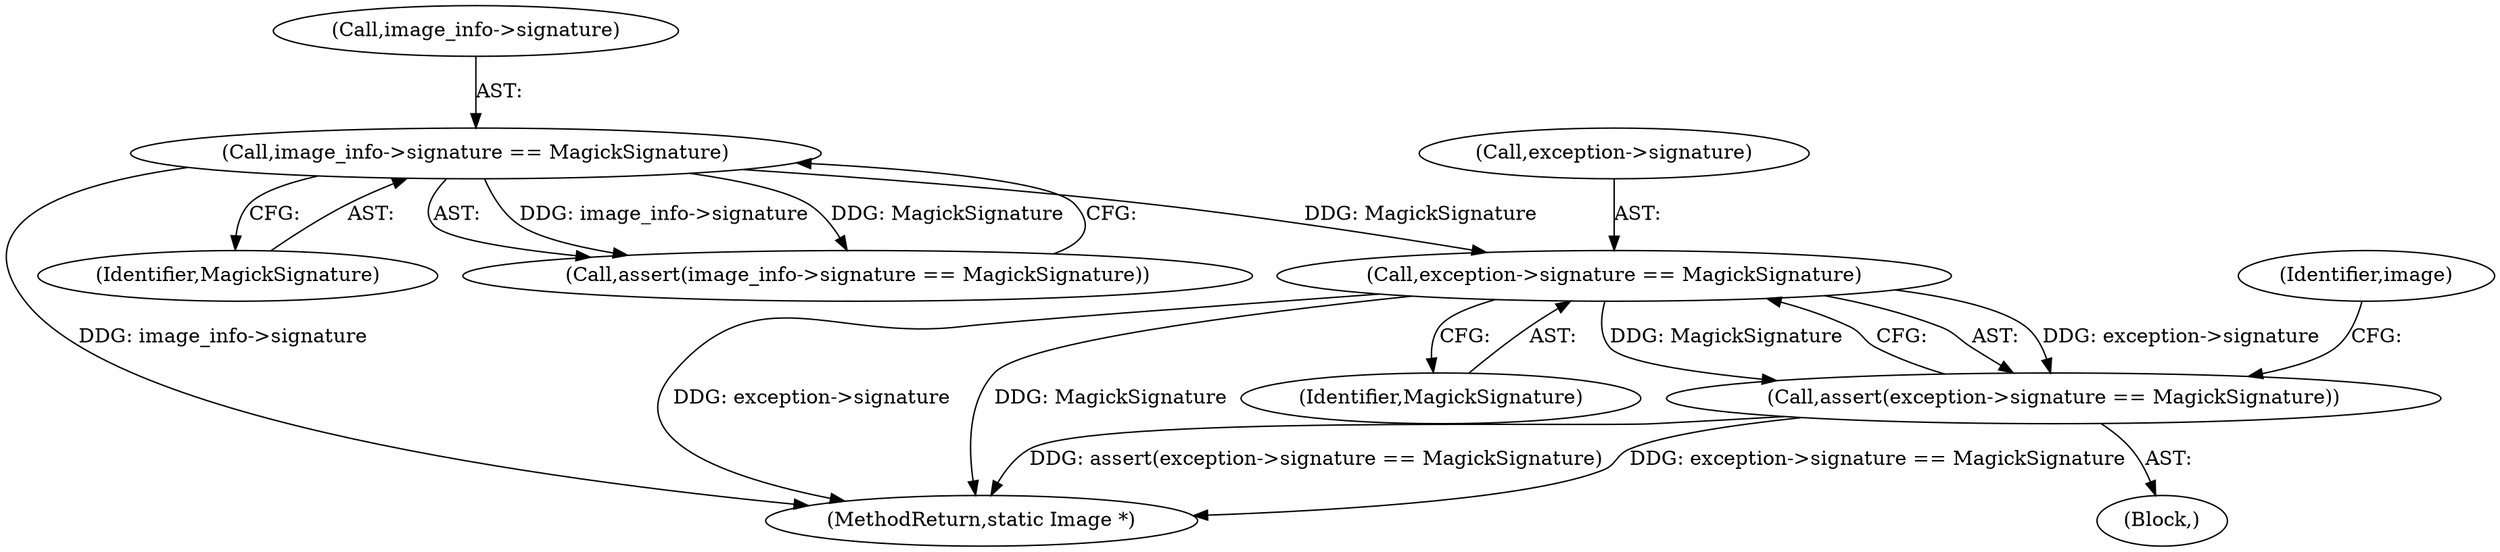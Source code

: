 digraph "0_ImageMagick_f6e9d0d9955e85bdd7540b251cd50d598dacc5e6_20@pointer" {
"1000179" [label="(Call,exception->signature == MagickSignature)"];
"1000152" [label="(Call,image_info->signature == MagickSignature)"];
"1000178" [label="(Call,assert(exception->signature == MagickSignature))"];
"1000153" [label="(Call,image_info->signature)"];
"1000152" [label="(Call,image_info->signature == MagickSignature)"];
"1001554" [label="(MethodReturn,static Image *)"];
"1000156" [label="(Identifier,MagickSignature)"];
"1000119" [label="(Block,)"];
"1000179" [label="(Call,exception->signature == MagickSignature)"];
"1000185" [label="(Identifier,image)"];
"1000178" [label="(Call,assert(exception->signature == MagickSignature))"];
"1000151" [label="(Call,assert(image_info->signature == MagickSignature))"];
"1000183" [label="(Identifier,MagickSignature)"];
"1000180" [label="(Call,exception->signature)"];
"1000179" -> "1000178"  [label="AST: "];
"1000179" -> "1000183"  [label="CFG: "];
"1000180" -> "1000179"  [label="AST: "];
"1000183" -> "1000179"  [label="AST: "];
"1000178" -> "1000179"  [label="CFG: "];
"1000179" -> "1001554"  [label="DDG: exception->signature"];
"1000179" -> "1001554"  [label="DDG: MagickSignature"];
"1000179" -> "1000178"  [label="DDG: exception->signature"];
"1000179" -> "1000178"  [label="DDG: MagickSignature"];
"1000152" -> "1000179"  [label="DDG: MagickSignature"];
"1000152" -> "1000151"  [label="AST: "];
"1000152" -> "1000156"  [label="CFG: "];
"1000153" -> "1000152"  [label="AST: "];
"1000156" -> "1000152"  [label="AST: "];
"1000151" -> "1000152"  [label="CFG: "];
"1000152" -> "1001554"  [label="DDG: image_info->signature"];
"1000152" -> "1000151"  [label="DDG: image_info->signature"];
"1000152" -> "1000151"  [label="DDG: MagickSignature"];
"1000178" -> "1000119"  [label="AST: "];
"1000185" -> "1000178"  [label="CFG: "];
"1000178" -> "1001554"  [label="DDG: assert(exception->signature == MagickSignature)"];
"1000178" -> "1001554"  [label="DDG: exception->signature == MagickSignature"];
}
